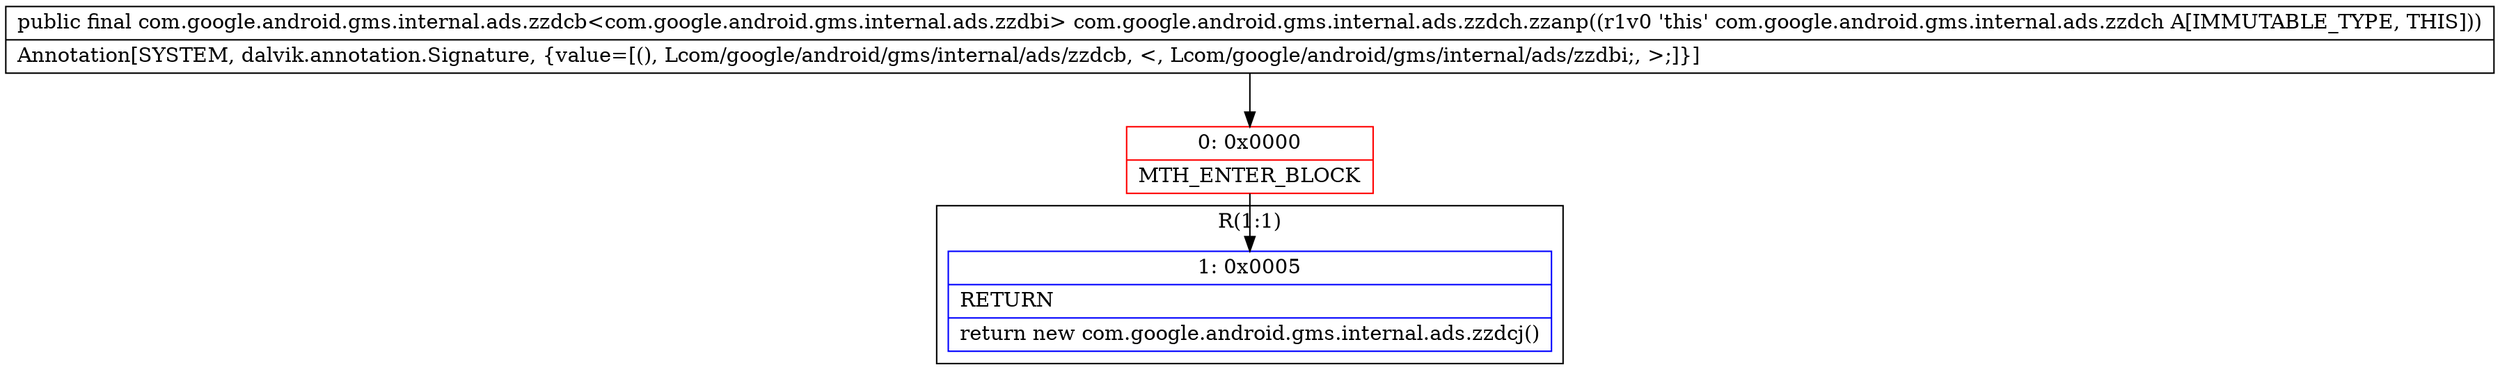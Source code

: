 digraph "CFG forcom.google.android.gms.internal.ads.zzdch.zzanp()Lcom\/google\/android\/gms\/internal\/ads\/zzdcb;" {
subgraph cluster_Region_355298100 {
label = "R(1:1)";
node [shape=record,color=blue];
Node_1 [shape=record,label="{1\:\ 0x0005|RETURN\l|return new com.google.android.gms.internal.ads.zzdcj()\l}"];
}
Node_0 [shape=record,color=red,label="{0\:\ 0x0000|MTH_ENTER_BLOCK\l}"];
MethodNode[shape=record,label="{public final com.google.android.gms.internal.ads.zzdcb\<com.google.android.gms.internal.ads.zzdbi\> com.google.android.gms.internal.ads.zzdch.zzanp((r1v0 'this' com.google.android.gms.internal.ads.zzdch A[IMMUTABLE_TYPE, THIS]))  | Annotation[SYSTEM, dalvik.annotation.Signature, \{value=[(), Lcom\/google\/android\/gms\/internal\/ads\/zzdcb, \<, Lcom\/google\/android\/gms\/internal\/ads\/zzdbi;, \>;]\}]\l}"];
MethodNode -> Node_0;
Node_0 -> Node_1;
}

